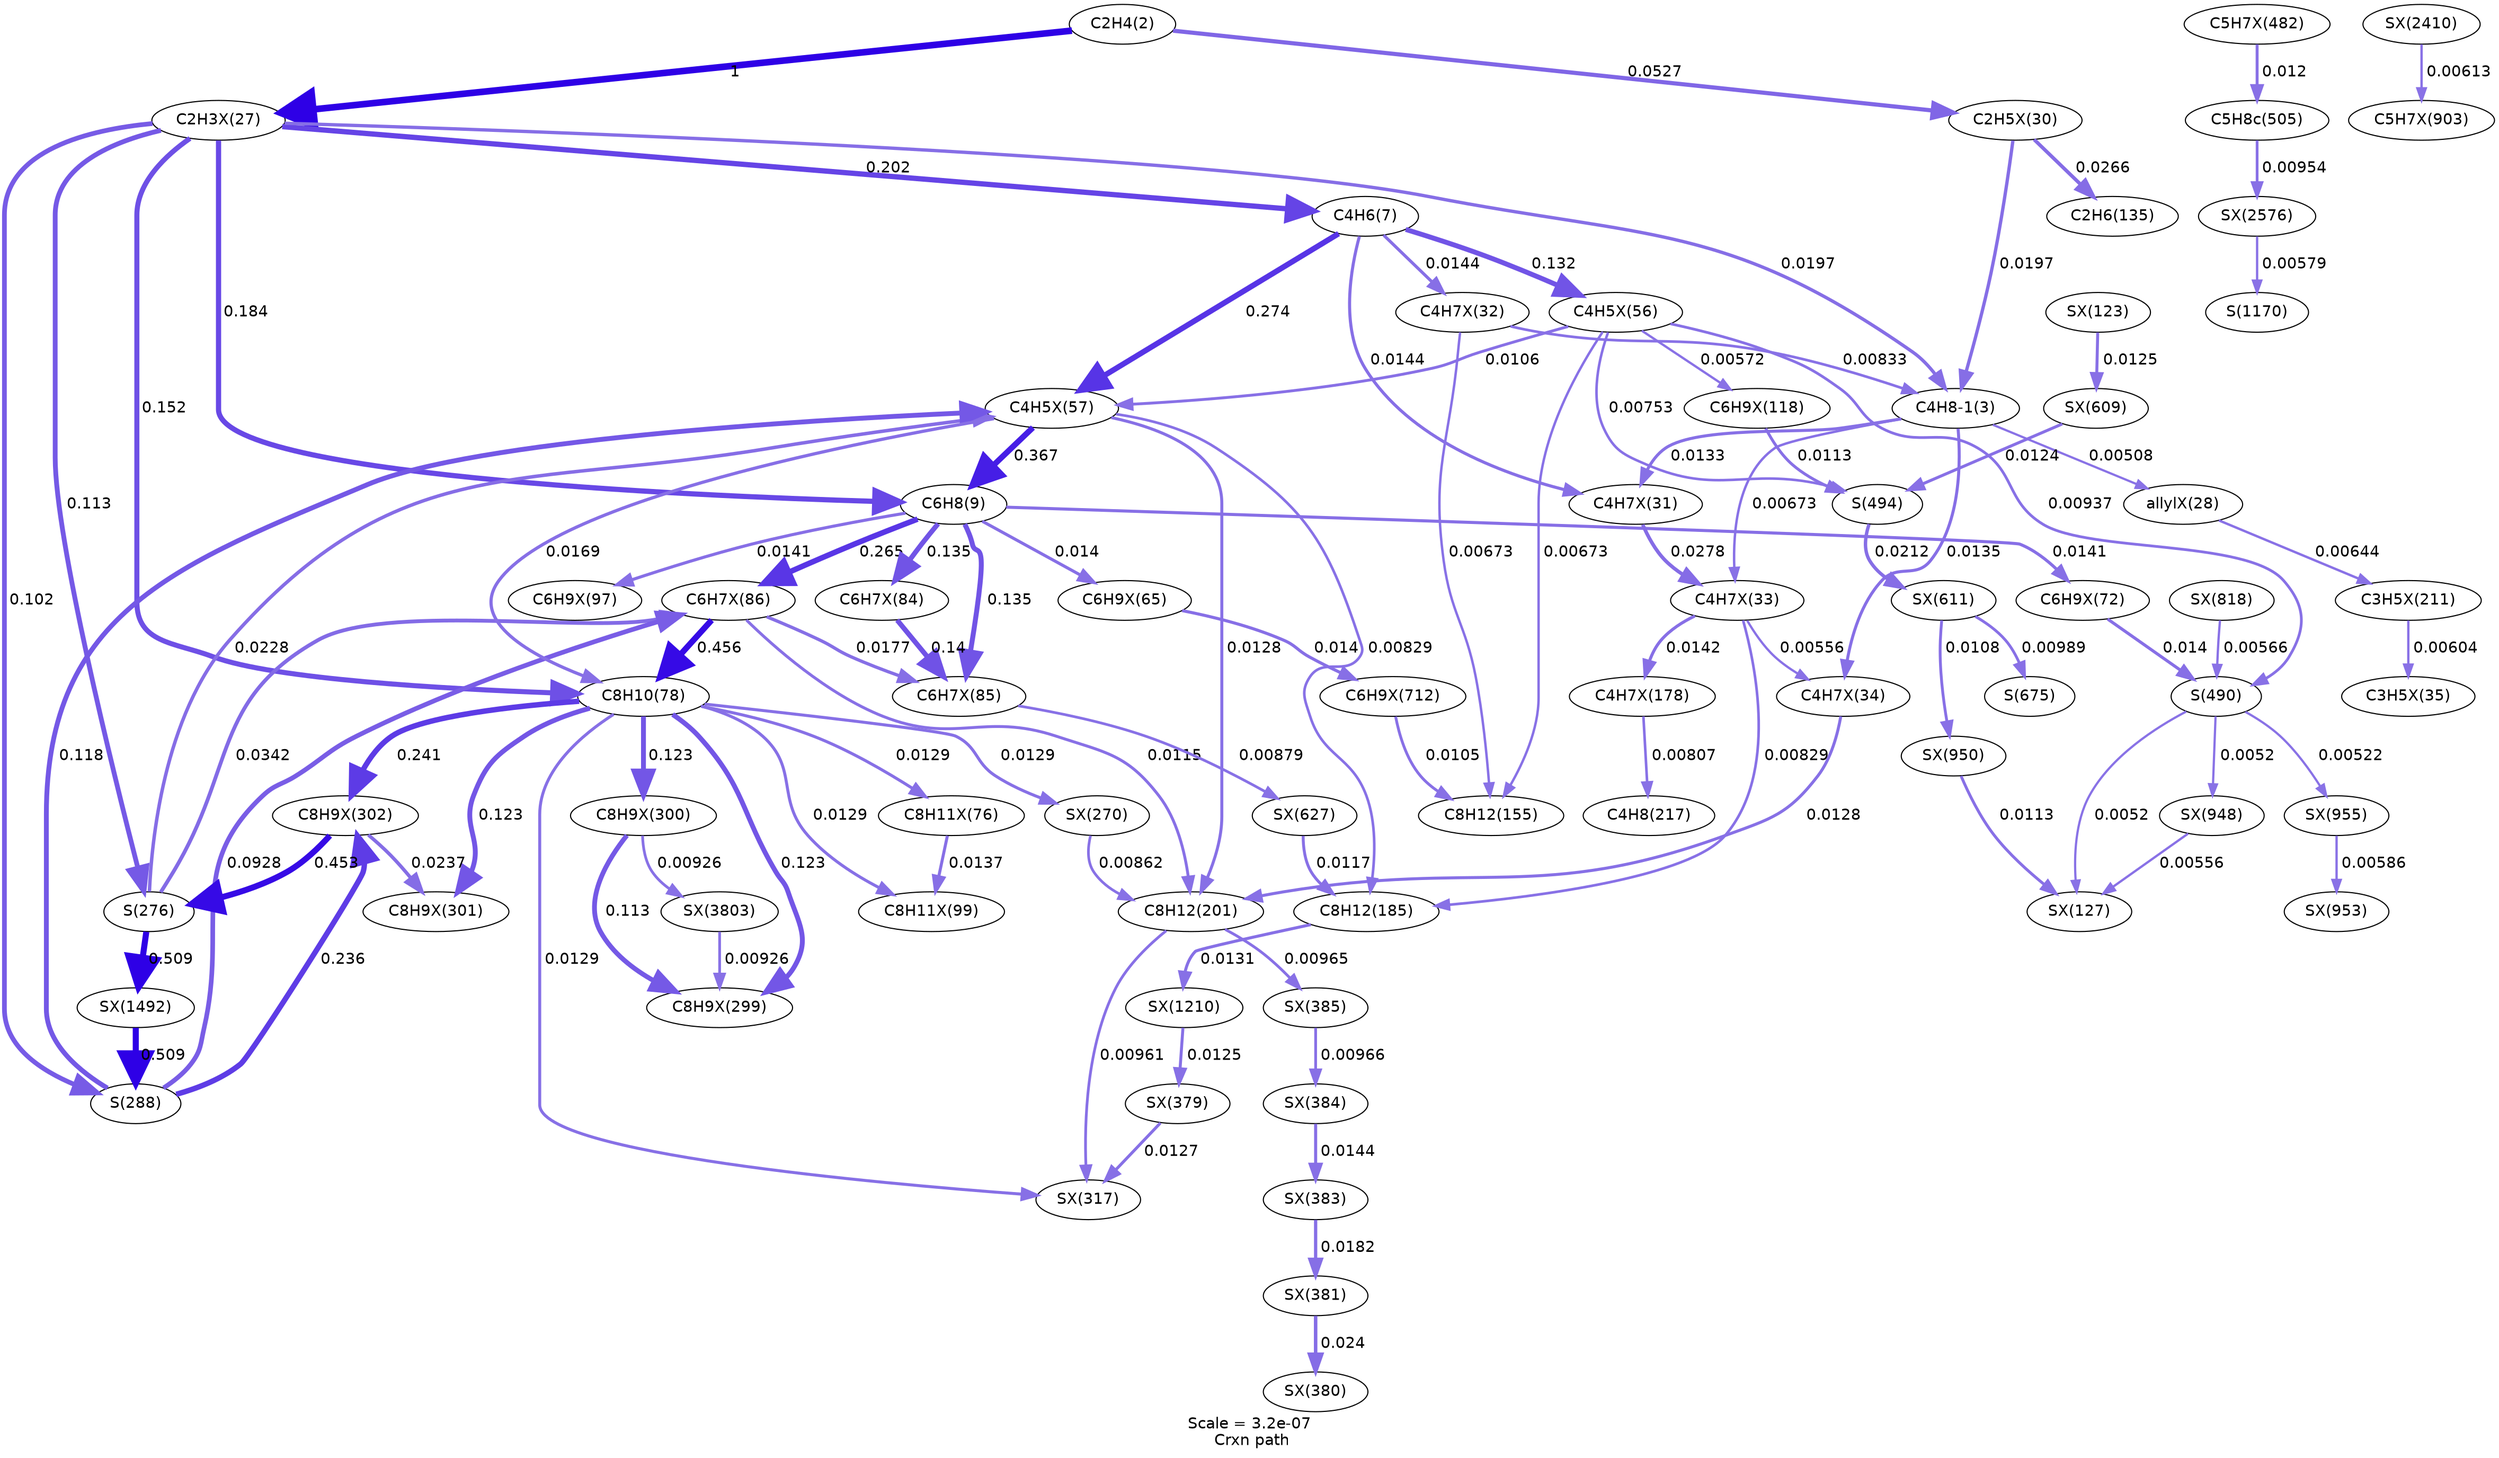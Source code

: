 digraph reaction_paths {
center=1;
s5 -> s54[fontname="Helvetica", style="setlinewidth(6)", arrowsize=3, color="0.7, 1.5, 0.9"
, label=" 1"];
s5 -> s57[fontname="Helvetica", style="setlinewidth(3.78)", arrowsize=1.89, color="0.7, 0.553, 0.9"
, label=" 0.0527"];
s54 -> s8[fontname="Helvetica", style="setlinewidth(4.79)", arrowsize=2.4, color="0.7, 0.702, 0.9"
, label=" 0.202"];
s54 -> s9[fontname="Helvetica", style="setlinewidth(4.72)", arrowsize=2.36, color="0.7, 0.684, 0.9"
, label=" 0.184"];
s54 -> s6[fontname="Helvetica", style="setlinewidth(3.03)", arrowsize=1.52, color="0.7, 0.52, 0.9"
, label=" 0.0197"];
s54 -> s11[fontname="Helvetica", style="setlinewidth(4.58)", arrowsize=2.29, color="0.7, 0.652, 0.9"
, label=" 0.152"];
s54 -> s28[fontname="Helvetica", style="setlinewidth(4.36)", arrowsize=2.18, color="0.7, 0.613, 0.9"
, label=" 0.113"];
s54 -> s30[fontname="Helvetica", style="setlinewidth(4.28)", arrowsize=2.14, color="0.7, 0.602, 0.9"
, label=" 0.102"];
s8 -> s70[fontname="Helvetica", style="setlinewidth(5.02)", arrowsize=2.51, color="0.7, 0.774, 0.9"
, label=" 0.274"];
s8 -> s69[fontname="Helvetica", style="setlinewidth(4.47)", arrowsize=2.24, color="0.7, 0.632, 0.9"
, label=" 0.132"];
s8 -> s59[fontname="Helvetica", style="setlinewidth(2.8)", arrowsize=1.4, color="0.7, 0.514, 0.9"
, label=" 0.0144"];
s8 -> s58[fontname="Helvetica", style="setlinewidth(2.8)", arrowsize=1.4, color="0.7, 0.514, 0.9"
, label=" 0.0144"];
s70 -> s9[fontname="Helvetica", style="setlinewidth(5.24)", arrowsize=2.62, color="0.7, 0.867, 0.9"
, label=" 0.367"];
s69 -> s70[fontname="Helvetica", style="setlinewidth(2.57)", arrowsize=1.28, color="0.7, 0.511, 0.9"
, label=" 0.0106"];
s70 -> s11[fontname="Helvetica", style="setlinewidth(2.92)", arrowsize=1.46, color="0.7, 0.517, 0.9"
, label=" 0.0169"];
s70 -> s21[fontname="Helvetica", style="setlinewidth(2.71)", arrowsize=1.35, color="0.7, 0.513, 0.9"
, label=" 0.0128"];
s70 -> s19[fontname="Helvetica", style="setlinewidth(2.38)", arrowsize=1.19, color="0.7, 0.508, 0.9"
, label=" 0.00829"];
s28 -> s70[fontname="Helvetica", style="setlinewidth(3.15)", arrowsize=1.57, color="0.7, 0.523, 0.9"
, label=" 0.0228"];
s30 -> s70[fontname="Helvetica", style="setlinewidth(4.39)", arrowsize=2.19, color="0.7, 0.618, 0.9"
, label=" 0.118"];
s9 -> s78[fontname="Helvetica", style="setlinewidth(5)", arrowsize=2.5, color="0.7, 0.765, 0.9"
, label=" 0.265"];
s9 -> s77[fontname="Helvetica", style="setlinewidth(4.49)", arrowsize=2.24, color="0.7, 0.635, 0.9"
, label=" 0.135"];
s9 -> s76[fontname="Helvetica", style="setlinewidth(4.49)", arrowsize=2.24, color="0.7, 0.635, 0.9"
, label=" 0.135"];
s9 -> s71[fontname="Helvetica", style="setlinewidth(2.78)", arrowsize=1.39, color="0.7, 0.514, 0.9"
, label=" 0.014"];
s9 -> s73[fontname="Helvetica", style="setlinewidth(2.78)", arrowsize=1.39, color="0.7, 0.514, 0.9"
, label=" 0.0141"];
s9 -> s79[fontname="Helvetica", style="setlinewidth(2.78)", arrowsize=1.39, color="0.7, 0.514, 0.9"
, label=" 0.0141"];
s69 -> s81[fontname="Helvetica", style="setlinewidth(2.1)", arrowsize=1.05, color="0.7, 0.506, 0.9"
, label=" 0.00572"];
s69 -> s33[fontname="Helvetica", style="setlinewidth(2.31)", arrowsize=1.15, color="0.7, 0.508, 0.9"
, label=" 0.00753"];
s69 -> s18[fontname="Helvetica", style="setlinewidth(2.22)", arrowsize=1.11, color="0.7, 0.507, 0.9"
, label=" 0.00673"];
s69 -> s32[fontname="Helvetica", style="setlinewidth(2.47)", arrowsize=1.24, color="0.7, 0.509, 0.9"
, label=" 0.00937"];
s57 -> s6[fontname="Helvetica", style="setlinewidth(3.03)", arrowsize=1.52, color="0.7, 0.52, 0.9"
, label=" 0.0197"];
s59 -> s6[fontname="Helvetica", style="setlinewidth(2.39)", arrowsize=1.19, color="0.7, 0.508, 0.9"
, label=" 0.00833"];
s6 -> s58[fontname="Helvetica", style="setlinewidth(2.74)", arrowsize=1.37, color="0.7, 0.513, 0.9"
, label=" 0.0133"];
s6 -> s60[fontname="Helvetica", style="setlinewidth(2.22)", arrowsize=1.11, color="0.7, 0.507, 0.9"
, label=" 0.00673"];
s6 -> s61[fontname="Helvetica", style="setlinewidth(2.75)", arrowsize=1.38, color="0.7, 0.514, 0.9"
, label=" 0.0135"];
s6 -> s55[fontname="Helvetica", style="setlinewidth(2.01)", arrowsize=1.01, color="0.7, 0.505, 0.9"
, label=" 0.00508"];
s57 -> s12[fontname="Helvetica", style="setlinewidth(3.26)", arrowsize=1.63, color="0.7, 0.527, 0.9"
, label=" 0.0266"];
s59 -> s18[fontname="Helvetica", style="setlinewidth(2.22)", arrowsize=1.11, color="0.7, 0.507, 0.9"
, label=" 0.00673"];
s58 -> s60[fontname="Helvetica", style="setlinewidth(3.29)", arrowsize=1.65, color="0.7, 0.528, 0.9"
, label=" 0.0278"];
s60 -> s61[fontname="Helvetica", style="setlinewidth(2.08)", arrowsize=1.04, color="0.7, 0.506, 0.9"
, label=" 0.00556"];
s60 -> s86[fontname="Helvetica", style="setlinewidth(2.79)", arrowsize=1.39, color="0.7, 0.514, 0.9"
, label=" 0.0142"];
s60 -> s19[fontname="Helvetica", style="setlinewidth(2.38)", arrowsize=1.19, color="0.7, 0.508, 0.9"
, label=" 0.00829"];
s61 -> s21[fontname="Helvetica", style="setlinewidth(2.71)", arrowsize=1.35, color="0.7, 0.513, 0.9"
, label=" 0.0128"];
s86 -> s24[fontname="Helvetica", style="setlinewidth(2.36)", arrowsize=1.18, color="0.7, 0.508, 0.9"
, label=" 0.00807"];
s78 -> s11[fontname="Helvetica", style="setlinewidth(5.41)", arrowsize=2.7, color="0.7, 0.956, 0.9"
, label=" 0.456"];
s78 -> s21[fontname="Helvetica", style="setlinewidth(2.63)", arrowsize=1.32, color="0.7, 0.512, 0.9"
, label=" 0.0115"];
s78 -> s77[fontname="Helvetica", style="setlinewidth(2.96)", arrowsize=1.48, color="0.7, 0.518, 0.9"
, label=" 0.0177"];
s28 -> s78[fontname="Helvetica", style="setlinewidth(3.45)", arrowsize=1.73, color="0.7, 0.534, 0.9"
, label=" 0.0342"];
s30 -> s78[fontname="Helvetica", style="setlinewidth(4.21)", arrowsize=2.1, color="0.7, 0.593, 0.9"
, label=" 0.0928"];
s11 -> s99[fontname="Helvetica", style="setlinewidth(4.92)", arrowsize=2.46, color="0.7, 0.741, 0.9"
, label=" 0.241"];
s11 -> s95[fontname="Helvetica", style="setlinewidth(2.71)", arrowsize=1.36, color="0.7, 0.513, 0.9"
, label=" 0.0129"];
s11 -> s100[fontname="Helvetica", style="setlinewidth(2.71)", arrowsize=1.36, color="0.7, 0.513, 0.9"
, label=" 0.0129"];
s11 -> s98[fontname="Helvetica", style="setlinewidth(4.42)", arrowsize=2.21, color="0.7, 0.623, 0.9"
, label=" 0.123"];
s11 -> s97[fontname="Helvetica", style="setlinewidth(4.42)", arrowsize=2.21, color="0.7, 0.623, 0.9"
, label=" 0.123"];
s11 -> s96[fontname="Helvetica", style="setlinewidth(4.42)", arrowsize=2.21, color="0.7, 0.623, 0.9"
, label=" 0.123"];
s11 -> s80[fontname="Helvetica", style="setlinewidth(2.71)", arrowsize=1.36, color="0.7, 0.513, 0.9"
, label=" 0.0129"];
s11 -> s74[fontname="Helvetica", style="setlinewidth(2.71)", arrowsize=1.36, color="0.7, 0.513, 0.9"
, label=" 0.0129"];
s95 -> s21[fontname="Helvetica", style="setlinewidth(2.41)", arrowsize=1.21, color="0.7, 0.509, 0.9"
, label=" 0.00862"];
s21 -> s100[fontname="Helvetica", style="setlinewidth(2.49)", arrowsize=1.25, color="0.7, 0.51, 0.9"
, label=" 0.00961"];
s21 -> s106[fontname="Helvetica", style="setlinewidth(2.5)", arrowsize=1.25, color="0.7, 0.51, 0.9"
, label=" 0.00965"];
s81 -> s33[fontname="Helvetica", style="setlinewidth(2.62)", arrowsize=1.31, color="0.7, 0.511, 0.9"
, label=" 0.0113"];
s33 -> s111[fontname="Helvetica", style="setlinewidth(3.09)", arrowsize=1.54, color="0.7, 0.521, 0.9"
, label=" 0.0212"];
s110 -> s33[fontname="Helvetica", style="setlinewidth(2.68)", arrowsize=1.34, color="0.7, 0.512, 0.9"
, label=" 0.0124"];
s76 -> s77[fontname="Helvetica", style="setlinewidth(4.52)", arrowsize=2.26, color="0.7, 0.64, 0.9"
, label=" 0.14"];
s77 -> s112[fontname="Helvetica", style="setlinewidth(2.43)", arrowsize=1.21, color="0.7, 0.509, 0.9"
, label=" 0.00879"];
s71 -> s114[fontname="Helvetica", style="setlinewidth(2.78)", arrowsize=1.39, color="0.7, 0.514, 0.9"
, label=" 0.014"];
s114 -> s18[fontname="Helvetica", style="setlinewidth(2.56)", arrowsize=1.28, color="0.7, 0.511, 0.9"
, label=" 0.0105"];
s73 -> s32[fontname="Helvetica", style="setlinewidth(2.78)", arrowsize=1.39, color="0.7, 0.514, 0.9"
, label=" 0.014"];
s119 -> s32[fontname="Helvetica", style="setlinewidth(2.09)", arrowsize=1.05, color="0.7, 0.506, 0.9"
, label=" 0.00566"];
s32 -> s84[fontname="Helvetica", style="setlinewidth(2.03)", arrowsize=1.01, color="0.7, 0.505, 0.9"
, label=" 0.0052"];
s32 -> s121[fontname="Helvetica", style="setlinewidth(2.03)", arrowsize=1.01, color="0.7, 0.505, 0.9"
, label=" 0.0052"];
s32 -> s126[fontname="Helvetica", style="setlinewidth(2.03)", arrowsize=1.02, color="0.7, 0.505, 0.9"
, label=" 0.00522"];
s112 -> s19[fontname="Helvetica", style="setlinewidth(2.64)", arrowsize=1.32, color="0.7, 0.512, 0.9"
, label=" 0.0117"];
s19 -> s132[fontname="Helvetica", style="setlinewidth(2.73)", arrowsize=1.36, color="0.7, 0.513, 0.9"
, label=" 0.0131"];
s99 -> s28[fontname="Helvetica", style="setlinewidth(5.4)", arrowsize=2.7, color="0.7, 0.953, 0.9"
, label=" 0.453"];
s99 -> s98[fontname="Helvetica", style="setlinewidth(3.18)", arrowsize=1.59, color="0.7, 0.524, 0.9"
, label=" 0.0237"];
s30 -> s99[fontname="Helvetica", style="setlinewidth(4.91)", arrowsize=2.46, color="0.7, 0.736, 0.9"
, label=" 0.236"];
s28 -> s138[fontname="Helvetica", style="setlinewidth(5.49)", arrowsize=2.74, color="0.7, 1.01, 0.9"
, label=" 0.509"];
s55 -> s89[fontname="Helvetica", style="setlinewidth(2.19)", arrowsize=1.1, color="0.7, 0.506, 0.9"
, label=" 0.00644"];
s89 -> s62[fontname="Helvetica", style="setlinewidth(2.14)", arrowsize=1.07, color="0.7, 0.506, 0.9"
, label=" 0.00604"];
s107 -> s35[fontname="Helvetica", style="setlinewidth(2.66)", arrowsize=1.33, color="0.7, 0.512, 0.9"
, label=" 0.012"];
s35 -> s144[fontname="Helvetica", style="setlinewidth(2.49)", arrowsize=1.24, color="0.7, 0.51, 0.9"
, label=" 0.00954"];
s101 -> s100[fontname="Helvetica", style="setlinewidth(2.7)", arrowsize=1.35, color="0.7, 0.513, 0.9"
, label=" 0.0127"];
s132 -> s101[fontname="Helvetica", style="setlinewidth(2.69)", arrowsize=1.35, color="0.7, 0.513, 0.9"
, label=" 0.0125"];
s103 -> s102[fontname="Helvetica", style="setlinewidth(3.18)", arrowsize=1.59, color="0.7, 0.524, 0.9"
, label=" 0.024"];
s104 -> s103[fontname="Helvetica", style="setlinewidth(2.98)", arrowsize=1.49, color="0.7, 0.518, 0.9"
, label=" 0.0182"];
s105 -> s104[fontname="Helvetica", style="setlinewidth(2.8)", arrowsize=1.4, color="0.7, 0.514, 0.9"
, label=" 0.0144"];
s106 -> s105[fontname="Helvetica", style="setlinewidth(2.5)", arrowsize=1.25, color="0.7, 0.51, 0.9"
, label=" 0.00966"];
s97 -> s96[fontname="Helvetica", style="setlinewidth(4.36)", arrowsize=2.18, color="0.7, 0.613, 0.9"
, label=" 0.113"];
s97 -> s151[fontname="Helvetica", style="setlinewidth(2.47)", arrowsize=1.23, color="0.7, 0.509, 0.9"
, label=" 0.00926"];
s151 -> s96[fontname="Helvetica", style="setlinewidth(2.47)", arrowsize=1.23, color="0.7, 0.509, 0.9"
, label=" 0.00926"];
s141 -> s120[fontname="Helvetica", style="setlinewidth(2.15)", arrowsize=1.08, color="0.7, 0.506, 0.9"
, label=" 0.00613"];
s144 -> s42[fontname="Helvetica", style="setlinewidth(2.11)", arrowsize=1.06, color="0.7, 0.506, 0.9"
, label=" 0.00579"];
s74 -> s80[fontname="Helvetica", style="setlinewidth(2.76)", arrowsize=1.38, color="0.7, 0.514, 0.9"
, label=" 0.0137"];
s121 -> s84[fontname="Helvetica", style="setlinewidth(2.08)", arrowsize=1.04, color="0.7, 0.506, 0.9"
, label=" 0.00556"];
s123 -> s84[fontname="Helvetica", style="setlinewidth(2.62)", arrowsize=1.31, color="0.7, 0.511, 0.9"
, label=" 0.0113"];
s111 -> s123[fontname="Helvetica", style="setlinewidth(2.58)", arrowsize=1.29, color="0.7, 0.511, 0.9"
, label=" 0.0108"];
s111 -> s38[fontname="Helvetica", style="setlinewidth(2.52)", arrowsize=1.26, color="0.7, 0.51, 0.9"
, label=" 0.00989"];
s126 -> s125[fontname="Helvetica", style="setlinewidth(2.12)", arrowsize=1.06, color="0.7, 0.506, 0.9"
, label=" 0.00586"];
s138 -> s30[fontname="Helvetica", style="setlinewidth(5.49)", arrowsize=2.75, color="0.7, 1.01, 0.9"
, label=" 0.509"];
s82 -> s110[fontname="Helvetica", style="setlinewidth(2.69)", arrowsize=1.34, color="0.7, 0.512, 0.9"
, label=" 0.0125"];
s5 [ fontname="Helvetica", label="C2H4(2)"];
s6 [ fontname="Helvetica", label="C4H8-1(3)"];
s8 [ fontname="Helvetica", label="C4H6(7)"];
s9 [ fontname="Helvetica", label="C6H8(9)"];
s11 [ fontname="Helvetica", label="C8H10(78)"];
s12 [ fontname="Helvetica", label="C2H6(135)"];
s18 [ fontname="Helvetica", label="C8H12(155)"];
s19 [ fontname="Helvetica", label="C8H12(185)"];
s21 [ fontname="Helvetica", label="C8H12(201)"];
s24 [ fontname="Helvetica", label="C4H8(217)"];
s28 [ fontname="Helvetica", label="S(276)"];
s30 [ fontname="Helvetica", label="S(288)"];
s32 [ fontname="Helvetica", label="S(490)"];
s33 [ fontname="Helvetica", label="S(494)"];
s35 [ fontname="Helvetica", label="C5H8c(505)"];
s38 [ fontname="Helvetica", label="S(675)"];
s42 [ fontname="Helvetica", label="S(1170)"];
s54 [ fontname="Helvetica", label="C2H3X(27)"];
s55 [ fontname="Helvetica", label="allylX(28)"];
s57 [ fontname="Helvetica", label="C2H5X(30)"];
s58 [ fontname="Helvetica", label="C4H7X(31)"];
s59 [ fontname="Helvetica", label="C4H7X(32)"];
s60 [ fontname="Helvetica", label="C4H7X(33)"];
s61 [ fontname="Helvetica", label="C4H7X(34)"];
s62 [ fontname="Helvetica", label="C3H5X(35)"];
s69 [ fontname="Helvetica", label="C4H5X(56)"];
s70 [ fontname="Helvetica", label="C4H5X(57)"];
s71 [ fontname="Helvetica", label="C6H9X(65)"];
s73 [ fontname="Helvetica", label="C6H9X(72)"];
s74 [ fontname="Helvetica", label="C8H11X(76)"];
s76 [ fontname="Helvetica", label="C6H7X(84)"];
s77 [ fontname="Helvetica", label="C6H7X(85)"];
s78 [ fontname="Helvetica", label="C6H7X(86)"];
s79 [ fontname="Helvetica", label="C6H9X(97)"];
s80 [ fontname="Helvetica", label="C8H11X(99)"];
s81 [ fontname="Helvetica", label="C6H9X(118)"];
s82 [ fontname="Helvetica", label="SX(123)"];
s84 [ fontname="Helvetica", label="SX(127)"];
s86 [ fontname="Helvetica", label="C4H7X(178)"];
s89 [ fontname="Helvetica", label="C3H5X(211)"];
s95 [ fontname="Helvetica", label="SX(270)"];
s96 [ fontname="Helvetica", label="C8H9X(299)"];
s97 [ fontname="Helvetica", label="C8H9X(300)"];
s98 [ fontname="Helvetica", label="C8H9X(301)"];
s99 [ fontname="Helvetica", label="C8H9X(302)"];
s100 [ fontname="Helvetica", label="SX(317)"];
s101 [ fontname="Helvetica", label="SX(379)"];
s102 [ fontname="Helvetica", label="SX(380)"];
s103 [ fontname="Helvetica", label="SX(381)"];
s104 [ fontname="Helvetica", label="SX(383)"];
s105 [ fontname="Helvetica", label="SX(384)"];
s106 [ fontname="Helvetica", label="SX(385)"];
s107 [ fontname="Helvetica", label="C5H7X(482)"];
s110 [ fontname="Helvetica", label="SX(609)"];
s111 [ fontname="Helvetica", label="SX(611)"];
s112 [ fontname="Helvetica", label="SX(627)"];
s114 [ fontname="Helvetica", label="C6H9X(712)"];
s119 [ fontname="Helvetica", label="SX(818)"];
s120 [ fontname="Helvetica", label="C5H7X(903)"];
s121 [ fontname="Helvetica", label="SX(948)"];
s123 [ fontname="Helvetica", label="SX(950)"];
s125 [ fontname="Helvetica", label="SX(953)"];
s126 [ fontname="Helvetica", label="SX(955)"];
s132 [ fontname="Helvetica", label="SX(1210)"];
s138 [ fontname="Helvetica", label="SX(1492)"];
s141 [ fontname="Helvetica", label="SX(2410)"];
s144 [ fontname="Helvetica", label="SX(2576)"];
s151 [ fontname="Helvetica", label="SX(3803)"];
 label = "Scale = 3.2e-07\l Crxn path";
 fontname = "Helvetica";
}
